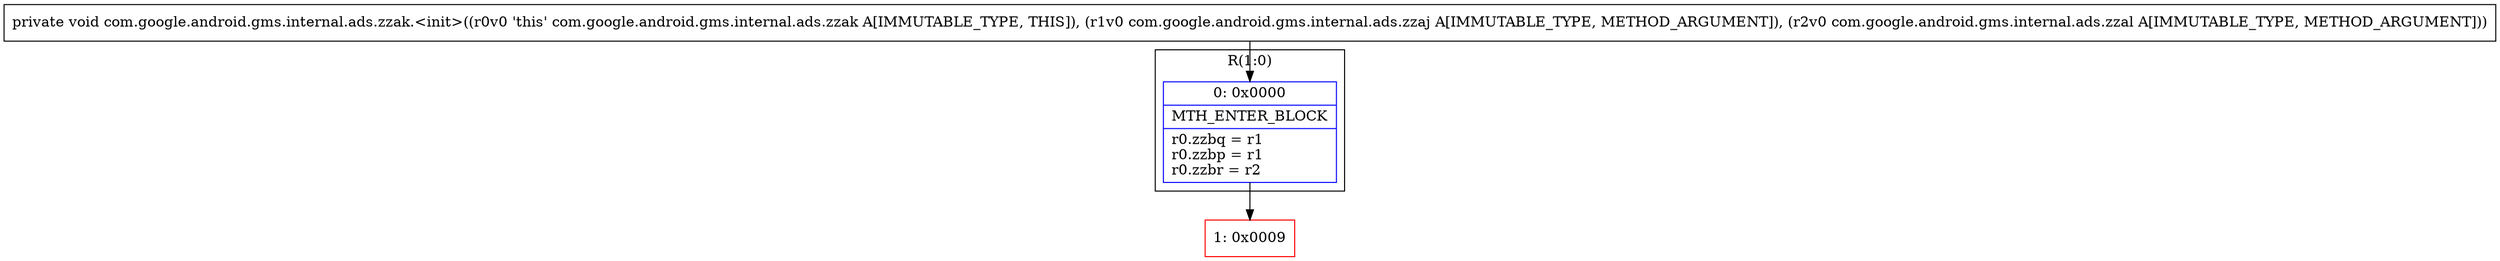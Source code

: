 digraph "CFG forcom.google.android.gms.internal.ads.zzak.\<init\>(Lcom\/google\/android\/gms\/internal\/ads\/zzaj;Lcom\/google\/android\/gms\/internal\/ads\/zzal;)V" {
subgraph cluster_Region_656531575 {
label = "R(1:0)";
node [shape=record,color=blue];
Node_0 [shape=record,label="{0\:\ 0x0000|MTH_ENTER_BLOCK\l|r0.zzbq = r1\lr0.zzbp = r1\lr0.zzbr = r2\l}"];
}
Node_1 [shape=record,color=red,label="{1\:\ 0x0009}"];
MethodNode[shape=record,label="{private void com.google.android.gms.internal.ads.zzak.\<init\>((r0v0 'this' com.google.android.gms.internal.ads.zzak A[IMMUTABLE_TYPE, THIS]), (r1v0 com.google.android.gms.internal.ads.zzaj A[IMMUTABLE_TYPE, METHOD_ARGUMENT]), (r2v0 com.google.android.gms.internal.ads.zzal A[IMMUTABLE_TYPE, METHOD_ARGUMENT])) }"];
MethodNode -> Node_0;
Node_0 -> Node_1;
}

